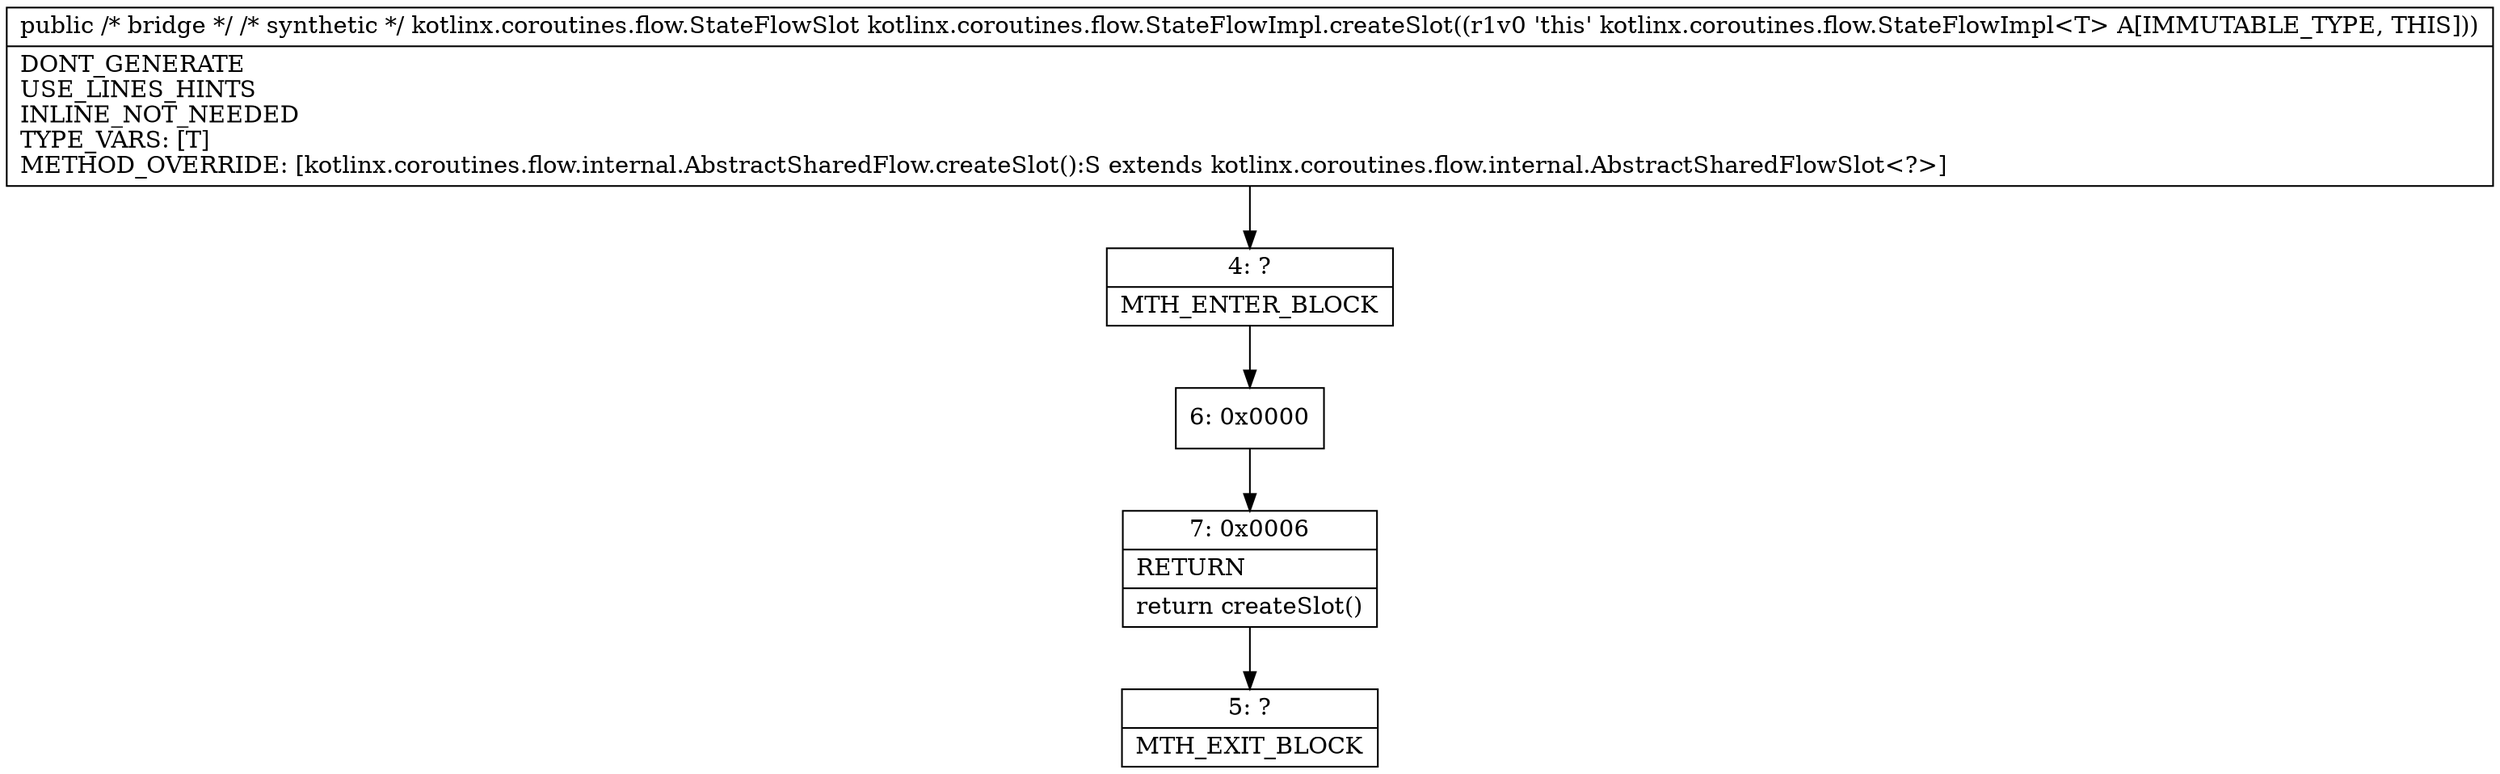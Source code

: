digraph "CFG forkotlinx.coroutines.flow.StateFlowImpl.createSlot()Lkotlinx\/coroutines\/flow\/internal\/AbstractSharedFlowSlot;" {
Node_4 [shape=record,label="{4\:\ ?|MTH_ENTER_BLOCK\l}"];
Node_6 [shape=record,label="{6\:\ 0x0000}"];
Node_7 [shape=record,label="{7\:\ 0x0006|RETURN\l|return createSlot()\l}"];
Node_5 [shape=record,label="{5\:\ ?|MTH_EXIT_BLOCK\l}"];
MethodNode[shape=record,label="{public \/* bridge *\/ \/* synthetic *\/ kotlinx.coroutines.flow.StateFlowSlot kotlinx.coroutines.flow.StateFlowImpl.createSlot((r1v0 'this' kotlinx.coroutines.flow.StateFlowImpl\<T\> A[IMMUTABLE_TYPE, THIS]))  | DONT_GENERATE\lUSE_LINES_HINTS\lINLINE_NOT_NEEDED\lTYPE_VARS: [T]\lMETHOD_OVERRIDE: [kotlinx.coroutines.flow.internal.AbstractSharedFlow.createSlot():S extends kotlinx.coroutines.flow.internal.AbstractSharedFlowSlot\<?\>]\l}"];
MethodNode -> Node_4;Node_4 -> Node_6;
Node_6 -> Node_7;
Node_7 -> Node_5;
}

